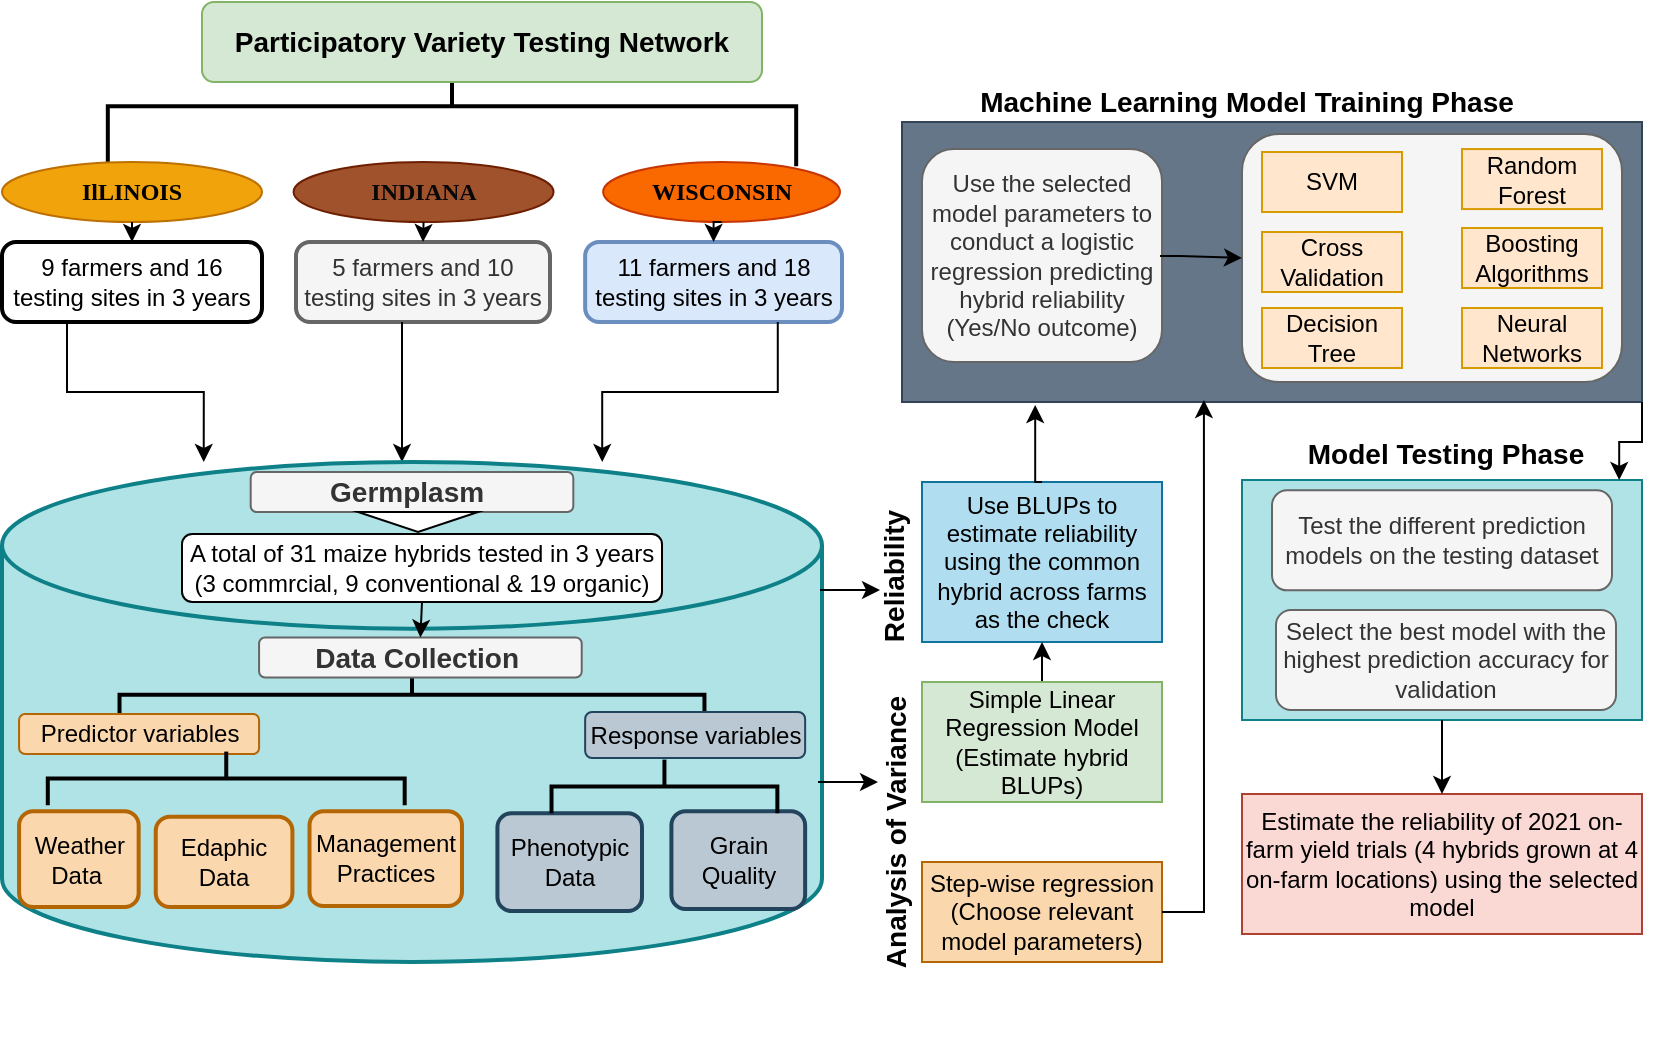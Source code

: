 <mxfile version="21.7.5" type="device">
  <diagram name="Page-1" id="Fiz4tTyIv2Z5_ciAH2sY">
    <mxGraphModel dx="2215" dy="845" grid="1" gridSize="10" guides="1" tooltips="1" connect="1" arrows="1" fold="1" page="1" pageScale="1" pageWidth="850" pageHeight="1100" math="0" shadow="0">
      <root>
        <mxCell id="0" />
        <mxCell id="1" parent="0" />
        <mxCell id="_6QANZMpYVllzjkCTZ0t-162" value="" style="edgeStyle=orthogonalEdgeStyle;rounded=0;orthogonalLoop=1;jettySize=auto;html=1;" edge="1" parent="1" source="_6QANZMpYVllzjkCTZ0t-103">
          <mxGeometry relative="1" as="geometry">
            <mxPoint x="600" y="126.77" as="targetPoint" />
          </mxGeometry>
        </mxCell>
        <mxCell id="_6QANZMpYVllzjkCTZ0t-164" value="" style="edgeStyle=orthogonalEdgeStyle;rounded=0;orthogonalLoop=1;jettySize=auto;html=1;" edge="1" parent="1" source="_6QANZMpYVllzjkCTZ0t-103">
          <mxGeometry relative="1" as="geometry">
            <mxPoint x="600" y="126.77" as="targetPoint" />
          </mxGeometry>
        </mxCell>
        <mxCell id="_6QANZMpYVllzjkCTZ0t-105" value="&lt;font style=&quot;font-size: 14px;&quot;&gt;&lt;b&gt;Model Validation Phase&lt;/b&gt;&lt;/font&gt;" style="text;html=1;strokeColor=none;fillColor=none;align=center;verticalAlign=middle;whiteSpace=wrap;rounded=0;" vertex="1" parent="1">
          <mxGeometry x="580" y="460" width="160" height="30" as="geometry" />
        </mxCell>
        <mxCell id="_6QANZMpYVllzjkCTZ0t-176" value="" style="group" vertex="1" connectable="0" parent="1">
          <mxGeometry x="-60" y="22" width="820" height="522.47" as="geometry" />
        </mxCell>
        <mxCell id="_6QANZMpYVllzjkCTZ0t-159" value="" style="group" vertex="1" connectable="0" parent="_6QANZMpYVllzjkCTZ0t-176">
          <mxGeometry width="420" height="230" as="geometry" />
        </mxCell>
        <mxCell id="_6QANZMpYVllzjkCTZ0t-150" value="" style="group" vertex="1" connectable="0" parent="_6QANZMpYVllzjkCTZ0t-159">
          <mxGeometry width="420" height="160" as="geometry" />
        </mxCell>
        <mxCell id="_6QANZMpYVllzjkCTZ0t-33" value="&lt;div style=&quot;&quot;&gt;&lt;span style=&quot;background-color: initial;&quot;&gt;9 farmers and 16 testing sites in 3 years&lt;/span&gt;&lt;/div&gt;" style="rounded=1;whiteSpace=wrap;html=1;absoluteArcSize=1;arcSize=14;strokeWidth=2;align=center;" vertex="1" parent="_6QANZMpYVllzjkCTZ0t-150">
          <mxGeometry y="120" width="130" height="40" as="geometry" />
        </mxCell>
        <mxCell id="_6QANZMpYVllzjkCTZ0t-35" value="" style="strokeWidth=2;html=1;shape=mxgraph.flowchart.annotation_2;align=left;labelPosition=right;pointerEvents=1;rotation=90;" vertex="1" parent="_6QANZMpYVllzjkCTZ0t-150">
          <mxGeometry x="195" y="-120" width="60" height="344.18" as="geometry" />
        </mxCell>
        <mxCell id="_6QANZMpYVllzjkCTZ0t-36" value="&lt;b&gt;&lt;font style=&quot;font-size: 14px;&quot;&gt;Participatory Variety Testing Network&lt;/font&gt;&lt;/b&gt;" style="rounded=1;whiteSpace=wrap;html=1;fillColor=#d5e8d4;strokeColor=#82b366;" vertex="1" parent="_6QANZMpYVllzjkCTZ0t-150">
          <mxGeometry x="100" width="280" height="40" as="geometry" />
        </mxCell>
        <mxCell id="_6QANZMpYVllzjkCTZ0t-39" value="&lt;b&gt;WISCONSIN&lt;/b&gt;" style="ellipse;whiteSpace=wrap;html=1;fillColor=#fa6800;fontColor=#000000;strokeColor=#C73500;fontFamily=Times New Roman;" vertex="1" parent="_6QANZMpYVllzjkCTZ0t-150">
          <mxGeometry x="300.57" y="80" width="118.43" height="30" as="geometry" />
        </mxCell>
        <mxCell id="_6QANZMpYVllzjkCTZ0t-40" value="&lt;font&gt;&lt;b&gt;INDIANA&lt;/b&gt;&lt;/font&gt;" style="ellipse;whiteSpace=wrap;html=1;fillColor=#a0522d;strokeColor=#6D1F00;fontFamily=Times New Roman;fontColor=#080808;" vertex="1" parent="_6QANZMpYVllzjkCTZ0t-150">
          <mxGeometry x="145.78" y="80" width="130" height="30" as="geometry" />
        </mxCell>
        <mxCell id="_6QANZMpYVllzjkCTZ0t-41" value="5 farmers and 10 testing sites in 3 years" style="rounded=1;whiteSpace=wrap;html=1;absoluteArcSize=1;arcSize=14;strokeWidth=2;fillColor=#f5f5f5;strokeColor=#666666;fontColor=#333333;align=center;" vertex="1" parent="_6QANZMpYVllzjkCTZ0t-150">
          <mxGeometry x="147" y="120" width="127" height="40" as="geometry" />
        </mxCell>
        <mxCell id="_6QANZMpYVllzjkCTZ0t-42" value="11 farmers and 18 testing sites in 3 years" style="rounded=1;whiteSpace=wrap;html=1;absoluteArcSize=1;arcSize=14;strokeWidth=2;fillColor=#dae8fc;strokeColor=#6c8ebf;align=center;" vertex="1" parent="_6QANZMpYVllzjkCTZ0t-150">
          <mxGeometry x="291.57" y="120" width="128.43" height="40" as="geometry" />
        </mxCell>
        <mxCell id="_6QANZMpYVllzjkCTZ0t-55" value="&lt;font face=&quot;Times New Roman&quot;&gt;&lt;b&gt;IlLINOIS&lt;/b&gt;&lt;/font&gt;" style="ellipse;whiteSpace=wrap;html=1;fillColor=#f0a30a;fontColor=#000000;strokeColor=#BD7000;" vertex="1" parent="_6QANZMpYVllzjkCTZ0t-150">
          <mxGeometry y="80" width="130" height="30" as="geometry" />
        </mxCell>
        <mxCell id="_6QANZMpYVllzjkCTZ0t-145" style="edgeStyle=orthogonalEdgeStyle;rounded=0;orthogonalLoop=1;jettySize=auto;html=1;exitX=0.5;exitY=1;exitDx=0;exitDy=0;entryX=0.5;entryY=0;entryDx=0;entryDy=0;" edge="1" parent="_6QANZMpYVllzjkCTZ0t-150" source="_6QANZMpYVllzjkCTZ0t-40" target="_6QANZMpYVllzjkCTZ0t-41">
          <mxGeometry relative="1" as="geometry" />
        </mxCell>
        <mxCell id="_6QANZMpYVllzjkCTZ0t-144" style="edgeStyle=orthogonalEdgeStyle;rounded=0;orthogonalLoop=1;jettySize=auto;html=1;exitX=0.5;exitY=1;exitDx=0;exitDy=0;entryX=0.5;entryY=0;entryDx=0;entryDy=0;" edge="1" parent="_6QANZMpYVllzjkCTZ0t-150" source="_6QANZMpYVllzjkCTZ0t-39" target="_6QANZMpYVllzjkCTZ0t-42">
          <mxGeometry relative="1" as="geometry" />
        </mxCell>
        <mxCell id="_6QANZMpYVllzjkCTZ0t-146" style="edgeStyle=orthogonalEdgeStyle;rounded=0;orthogonalLoop=1;jettySize=auto;html=1;exitX=0.5;exitY=1;exitDx=0;exitDy=0;entryX=0.5;entryY=0;entryDx=0;entryDy=0;" edge="1" parent="_6QANZMpYVllzjkCTZ0t-150" source="_6QANZMpYVllzjkCTZ0t-55" target="_6QANZMpYVllzjkCTZ0t-33">
          <mxGeometry relative="1" as="geometry" />
        </mxCell>
        <mxCell id="_6QANZMpYVllzjkCTZ0t-155" style="edgeStyle=orthogonalEdgeStyle;rounded=0;orthogonalLoop=1;jettySize=auto;html=1;entryX=0.868;entryY=0.04;entryDx=0;entryDy=0;entryPerimeter=0;" edge="1" parent="_6QANZMpYVllzjkCTZ0t-159">
          <mxGeometry relative="1" as="geometry">
            <mxPoint x="200" y="160" as="sourcePoint" />
            <mxPoint x="200" y="230" as="targetPoint" />
          </mxGeometry>
        </mxCell>
        <mxCell id="_6QANZMpYVllzjkCTZ0t-175" value="" style="group" vertex="1" connectable="0" parent="_6QANZMpYVllzjkCTZ0t-176">
          <mxGeometry y="38.09" width="820" height="484.38" as="geometry" />
        </mxCell>
        <mxCell id="_6QANZMpYVllzjkCTZ0t-114" value="&lt;span style=&quot;font-size: 14px;&quot;&gt;&lt;b&gt;Model Testing Phase&lt;/b&gt;&lt;/span&gt;" style="text;html=1;strokeColor=none;fillColor=none;align=center;verticalAlign=middle;whiteSpace=wrap;rounded=0;" vertex="1" parent="_6QANZMpYVllzjkCTZ0t-175">
          <mxGeometry x="637" y="173.09" width="170" height="30" as="geometry" />
        </mxCell>
        <mxCell id="_6QANZMpYVllzjkCTZ0t-174" value="" style="group" vertex="1" connectable="0" parent="_6QANZMpYVllzjkCTZ0t-175">
          <mxGeometry width="820" height="484.38" as="geometry" />
        </mxCell>
        <mxCell id="_6QANZMpYVllzjkCTZ0t-96" value="Estimate the reliability of 2021 on-farm yield trials (4 hybrids grown at 4 on-farm locations) using the selected model" style="rounded=0;whiteSpace=wrap;html=1;fillColor=#fad9d5;strokeColor=#ae4132;" vertex="1" parent="_6QANZMpYVllzjkCTZ0t-174">
          <mxGeometry x="620" y="357.91" width="200" height="70" as="geometry" />
        </mxCell>
        <mxCell id="_6QANZMpYVllzjkCTZ0t-172" value="" style="group" vertex="1" connectable="0" parent="_6QANZMpYVllzjkCTZ0t-174">
          <mxGeometry width="820" height="484.38" as="geometry" />
        </mxCell>
        <mxCell id="_6QANZMpYVllzjkCTZ0t-85" value="" style="rounded=0;whiteSpace=wrap;html=1;fillColor=#b0e3e6;strokeColor=#0e8088;" vertex="1" parent="_6QANZMpYVllzjkCTZ0t-172">
          <mxGeometry x="620" y="200.91" width="200" height="120" as="geometry" />
        </mxCell>
        <mxCell id="_6QANZMpYVllzjkCTZ0t-115" value="Test the different prediction models on the testing dataset" style="rounded=1;whiteSpace=wrap;html=1;fillColor=#f5f5f5;fontColor=#333333;strokeColor=#666666;" vertex="1" parent="_6QANZMpYVllzjkCTZ0t-172">
          <mxGeometry x="635" y="206.09" width="170" height="50" as="geometry" />
        </mxCell>
        <mxCell id="_6QANZMpYVllzjkCTZ0t-116" value="Select the best model with the highest prediction accuracy for validation" style="rounded=1;whiteSpace=wrap;html=1;fillColor=#f5f5f5;fontColor=#333333;strokeColor=#666666;" vertex="1" parent="_6QANZMpYVllzjkCTZ0t-172">
          <mxGeometry x="637" y="265.91" width="170" height="50" as="geometry" />
        </mxCell>
        <mxCell id="_6QANZMpYVllzjkCTZ0t-171" value="" style="group" vertex="1" connectable="0" parent="_6QANZMpYVllzjkCTZ0t-172">
          <mxGeometry width="820" height="484.38" as="geometry" />
        </mxCell>
        <mxCell id="_6QANZMpYVllzjkCTZ0t-9" value="Data Collectiom" style="group" vertex="1" connectable="0" parent="_6QANZMpYVllzjkCTZ0t-171">
          <mxGeometry y="191.91" width="421.57" height="292.47" as="geometry" />
        </mxCell>
        <mxCell id="_6QANZMpYVllzjkCTZ0t-1" value="" style="strokeWidth=2;html=1;shape=mxgraph.flowchart.database;whiteSpace=wrap;fillColor=#b0e3e6;strokeColor=#0e8088;" vertex="1" parent="_6QANZMpYVllzjkCTZ0t-9">
          <mxGeometry width="410" height="250" as="geometry" />
        </mxCell>
        <mxCell id="_6QANZMpYVllzjkCTZ0t-133" value="A total of 31 maize hybrids tested in 3 years (3 commrcial, 9 conventional &amp;amp; 19 organic)" style="rounded=1;whiteSpace=wrap;html=1;" vertex="1" parent="_6QANZMpYVllzjkCTZ0t-9">
          <mxGeometry x="90" y="36" width="240" height="34" as="geometry" />
        </mxCell>
        <mxCell id="_6QANZMpYVllzjkCTZ0t-160" value="" style="group" vertex="1" connectable="0" parent="_6QANZMpYVllzjkCTZ0t-9">
          <mxGeometry x="8.54" y="5" width="393.03" height="219.52" as="geometry" />
        </mxCell>
        <mxCell id="_6QANZMpYVllzjkCTZ0t-131" value="" style="group" vertex="1" connectable="0" parent="_6QANZMpYVllzjkCTZ0t-160">
          <mxGeometry y="91.77" width="393.03" height="127.75" as="geometry" />
        </mxCell>
        <mxCell id="_6QANZMpYVllzjkCTZ0t-2" value="Weather&lt;br&gt;Data&amp;nbsp;" style="rounded=1;whiteSpace=wrap;html=1;absoluteArcSize=1;arcSize=14;strokeWidth=2;fillColor=#fad7ac;strokeColor=#b46504;" vertex="1" parent="_6QANZMpYVllzjkCTZ0t-131">
          <mxGeometry x="0.002" y="77.862" width="59.792" height="47.895" as="geometry" />
        </mxCell>
        <mxCell id="_6QANZMpYVllzjkCTZ0t-3" value="Management&lt;br&gt;Practices" style="rounded=1;whiteSpace=wrap;html=1;absoluteArcSize=1;arcSize=14;strokeWidth=2;fillColor=#fad7ac;strokeColor=#b46504;" vertex="1" parent="_6QANZMpYVllzjkCTZ0t-131">
          <mxGeometry x="145.21" y="77.86" width="76.25" height="47.37" as="geometry" />
        </mxCell>
        <mxCell id="_6QANZMpYVllzjkCTZ0t-4" value="Edaphic Data" style="rounded=1;whiteSpace=wrap;html=1;absoluteArcSize=1;arcSize=14;strokeWidth=2;fillColor=#fad7ac;strokeColor=#b46504;" vertex="1" parent="_6QANZMpYVllzjkCTZ0t-131">
          <mxGeometry x="68.335" y="80.598" width="68.333" height="45.158" as="geometry" />
        </mxCell>
        <mxCell id="_6QANZMpYVllzjkCTZ0t-8" value="Phenotypic Data" style="rounded=1;whiteSpace=wrap;html=1;absoluteArcSize=1;arcSize=14;strokeWidth=2;fillColor=#bac8d3;strokeColor=#23445d;" vertex="1" parent="_6QANZMpYVllzjkCTZ0t-131">
          <mxGeometry x="239.17" y="78.86" width="72.29" height="48.89" as="geometry" />
        </mxCell>
        <mxCell id="_6QANZMpYVllzjkCTZ0t-10" value="Grain Quality" style="rounded=1;whiteSpace=wrap;html=1;absoluteArcSize=1;arcSize=14;strokeWidth=2;fillColor=#bac8d3;strokeColor=#23445d;" vertex="1" parent="_6QANZMpYVllzjkCTZ0t-131">
          <mxGeometry x="326.16" y="77.86" width="66.87" height="48.89" as="geometry" />
        </mxCell>
        <mxCell id="_6QANZMpYVllzjkCTZ0t-16" value="" style="strokeWidth=2;html=1;shape=mxgraph.flowchart.annotation_2;align=left;labelPosition=right;pointerEvents=1;rotation=90;" vertex="1" parent="_6QANZMpYVllzjkCTZ0t-131">
          <mxGeometry x="182.8" y="-126.58" width="27.31" height="292.47" as="geometry" />
        </mxCell>
        <mxCell id="_6QANZMpYVllzjkCTZ0t-19" value="Predictor variables" style="rounded=1;whiteSpace=wrap;html=1;fillColor=#fad7ac;strokeColor=#b46504;" vertex="1" parent="_6QANZMpYVllzjkCTZ0t-131">
          <mxGeometry y="29.23" width="120" height="20" as="geometry" />
        </mxCell>
        <mxCell id="_6QANZMpYVllzjkCTZ0t-18" value="Response variables" style="rounded=1;whiteSpace=wrap;html=1;fillColor=#bac8d3;strokeColor=#23445d;" vertex="1" parent="_6QANZMpYVllzjkCTZ0t-131">
          <mxGeometry x="283.03" y="28.23" width="110" height="23" as="geometry" />
        </mxCell>
        <mxCell id="_6QANZMpYVllzjkCTZ0t-26" value="" style="strokeWidth=2;html=1;shape=mxgraph.flowchart.annotation_2;align=left;labelPosition=right;pointerEvents=1;rotation=90;" vertex="1" parent="_6QANZMpYVllzjkCTZ0t-131">
          <mxGeometry x="90.14" y="-27.75" width="26.88" height="178.44" as="geometry" />
        </mxCell>
        <mxCell id="_6QANZMpYVllzjkCTZ0t-27" value="" style="strokeWidth=2;html=1;shape=mxgraph.flowchart.annotation_2;align=left;labelPosition=right;pointerEvents=1;rotation=90;" vertex="1" parent="_6QANZMpYVllzjkCTZ0t-131">
          <mxGeometry x="309.24" y="9.01" width="26.88" height="112.92" as="geometry" />
        </mxCell>
        <mxCell id="_6QANZMpYVllzjkCTZ0t-23" value="&lt;font style=&quot;font-size: 14px;&quot;&gt;&lt;b&gt;Data Collection&amp;nbsp;&lt;/b&gt;&lt;/font&gt;" style="rounded=1;whiteSpace=wrap;html=1;fillColor=#f5f5f5;fontColor=#333333;strokeColor=#666666;" vertex="1" parent="_6QANZMpYVllzjkCTZ0t-131">
          <mxGeometry x="120" y="-9" width="161.32" height="20" as="geometry" />
        </mxCell>
        <mxCell id="_6QANZMpYVllzjkCTZ0t-132" value="&lt;font style=&quot;font-size: 14px;&quot;&gt;&lt;b&gt;Germplasm&amp;nbsp;&lt;/b&gt;&lt;/font&gt;" style="rounded=1;whiteSpace=wrap;html=1;fillColor=#f5f5f5;fontColor=#333333;strokeColor=#666666;" vertex="1" parent="_6QANZMpYVllzjkCTZ0t-160">
          <mxGeometry x="115.8" width="161.32" height="20" as="geometry" />
        </mxCell>
        <mxCell id="_6QANZMpYVllzjkCTZ0t-137" value="" style="triangle;whiteSpace=wrap;html=1;rotation=90;" vertex="1" parent="_6QANZMpYVllzjkCTZ0t-160">
          <mxGeometry x="194.46" y="-5" width="10" height="60" as="geometry" />
        </mxCell>
        <mxCell id="_6QANZMpYVllzjkCTZ0t-136" style="edgeStyle=orthogonalEdgeStyle;rounded=0;orthogonalLoop=1;jettySize=auto;html=1;exitX=0.5;exitY=1;exitDx=0;exitDy=0;entryX=0.5;entryY=0;entryDx=0;entryDy=0;" edge="1" parent="_6QANZMpYVllzjkCTZ0t-9" source="_6QANZMpYVllzjkCTZ0t-133" target="_6QANZMpYVllzjkCTZ0t-23">
          <mxGeometry relative="1" as="geometry" />
        </mxCell>
        <mxCell id="_6QANZMpYVllzjkCTZ0t-170" value="" style="group" vertex="1" connectable="0" parent="_6QANZMpYVllzjkCTZ0t-171">
          <mxGeometry x="418" width="402" height="446.91" as="geometry" />
        </mxCell>
        <mxCell id="_6QANZMpYVllzjkCTZ0t-66" value="&lt;div style=&quot;&quot;&gt;Use BLUPs to estimate reliability using the common hybrid across farms as the check&lt;/div&gt;" style="rounded=0;whiteSpace=wrap;html=1;fillColor=#b1ddf0;strokeColor=#10739e;align=center;" vertex="1" parent="_6QANZMpYVllzjkCTZ0t-170">
          <mxGeometry x="42" y="201.91" width="120" height="80" as="geometry" />
        </mxCell>
        <mxCell id="_6QANZMpYVllzjkCTZ0t-101" style="edgeStyle=orthogonalEdgeStyle;rounded=0;orthogonalLoop=1;jettySize=auto;html=1;exitX=0.5;exitY=0;exitDx=0;exitDy=0;entryX=0.5;entryY=1;entryDx=0;entryDy=0;" edge="1" parent="_6QANZMpYVllzjkCTZ0t-170" source="_6QANZMpYVllzjkCTZ0t-64" target="_6QANZMpYVllzjkCTZ0t-66">
          <mxGeometry relative="1" as="geometry" />
        </mxCell>
        <mxCell id="_6QANZMpYVllzjkCTZ0t-64" value="&lt;div style=&quot;&quot;&gt;&lt;span style=&quot;background-color: initial;&quot;&gt;Simple Linear Regression Model&lt;/span&gt;&lt;/div&gt;&lt;div style=&quot;&quot;&gt;&lt;span style=&quot;background-color: initial;&quot;&gt;(Estimate hybrid BLUPs)&lt;/span&gt;&lt;/div&gt;" style="rounded=0;whiteSpace=wrap;html=1;fillColor=#d5e8d4;strokeColor=#82b366;align=center;" vertex="1" parent="_6QANZMpYVllzjkCTZ0t-170">
          <mxGeometry x="42" y="301.91" width="120" height="60" as="geometry" />
        </mxCell>
        <mxCell id="_6QANZMpYVllzjkCTZ0t-72" value="&lt;b&gt;&lt;font style=&quot;font-size: 14px;&quot;&gt;Analysis of Variance&lt;/font&gt;&lt;/b&gt;" style="text;strokeColor=none;align=center;fillColor=none;html=1;verticalAlign=middle;whiteSpace=wrap;rounded=0;rotation=-90;" vertex="1" parent="_6QANZMpYVllzjkCTZ0t-170">
          <mxGeometry x="-41" y="361.91" width="140" height="30" as="geometry" />
        </mxCell>
        <mxCell id="_6QANZMpYVllzjkCTZ0t-73" value="Step-wise regression&lt;br&gt;(Choose relevant model parameters)" style="rounded=0;whiteSpace=wrap;html=1;fillColor=#fad7ac;strokeColor=#b46504;" vertex="1" parent="_6QANZMpYVllzjkCTZ0t-170">
          <mxGeometry x="42" y="391.91" width="120" height="50" as="geometry" />
        </mxCell>
        <mxCell id="_6QANZMpYVllzjkCTZ0t-75" value="&lt;b&gt;&lt;font style=&quot;font-size: 14px;&quot;&gt;Reliability&lt;/font&gt;&lt;/b&gt;" style="text;strokeColor=none;align=center;fillColor=none;html=1;verticalAlign=middle;whiteSpace=wrap;rounded=0;rotation=-90;" vertex="1" parent="_6QANZMpYVllzjkCTZ0t-170">
          <mxGeometry x="-17" y="233.91" width="90" height="30" as="geometry" />
        </mxCell>
        <mxCell id="_6QANZMpYVllzjkCTZ0t-83" value="" style="endArrow=classic;html=1;rounded=0;" edge="1" parent="_6QANZMpYVllzjkCTZ0t-170">
          <mxGeometry width="50" height="50" relative="1" as="geometry">
            <mxPoint x="-10" y="351.91" as="sourcePoint" />
            <mxPoint x="20" y="351.91" as="targetPoint" />
            <Array as="points">
              <mxPoint y="351.91" />
            </Array>
          </mxGeometry>
        </mxCell>
        <mxCell id="_6QANZMpYVllzjkCTZ0t-84" value="" style="endArrow=classic;html=1;rounded=0;" edge="1" parent="_6QANZMpYVllzjkCTZ0t-170">
          <mxGeometry width="50" height="50" relative="1" as="geometry">
            <mxPoint x="-9" y="255.91" as="sourcePoint" />
            <mxPoint x="21" y="255.91" as="targetPoint" />
            <Array as="points">
              <mxPoint x="1" y="255.91" />
            </Array>
          </mxGeometry>
        </mxCell>
        <mxCell id="_6QANZMpYVllzjkCTZ0t-165" value="" style="group" vertex="1" connectable="0" parent="_6QANZMpYVllzjkCTZ0t-170">
          <mxGeometry x="32" width="370" height="161.91" as="geometry" />
        </mxCell>
        <mxCell id="_6QANZMpYVllzjkCTZ0t-65" value="" style="rounded=0;whiteSpace=wrap;html=1;fillColor=#647687;strokeColor=#314354;fontColor=#ffffff;" vertex="1" parent="_6QANZMpYVllzjkCTZ0t-165">
          <mxGeometry y="21.91" width="370" height="140" as="geometry" />
        </mxCell>
        <mxCell id="_6QANZMpYVllzjkCTZ0t-103" value="Use the selected model parameters to conduct a logistic regression predicting hybrid reliability (Yes/No outcome)" style="rounded=1;whiteSpace=wrap;html=1;fillColor=#f5f5f5;fontColor=#333333;strokeColor=#666666;" vertex="1" parent="_6QANZMpYVllzjkCTZ0t-165">
          <mxGeometry x="10" y="35.45" width="120" height="106.46" as="geometry" />
        </mxCell>
        <mxCell id="_6QANZMpYVllzjkCTZ0t-104" value="&lt;font style=&quot;font-size: 14px;&quot;&gt;&lt;b&gt;Machine Learning Model Training Phase&lt;/b&gt;&lt;/font&gt;" style="text;html=1;strokeColor=none;fillColor=none;align=center;verticalAlign=middle;whiteSpace=wrap;rounded=0;" vertex="1" parent="_6QANZMpYVllzjkCTZ0t-165">
          <mxGeometry x="35" width="275" height="22.91" as="geometry" />
        </mxCell>
        <mxCell id="_6QANZMpYVllzjkCTZ0t-108" value="" style="rounded=1;whiteSpace=wrap;html=1;fillColor=#f5f5f5;fontColor=#333333;strokeColor=#666666;" vertex="1" parent="_6QANZMpYVllzjkCTZ0t-165">
          <mxGeometry x="170" y="27.91" width="190" height="124" as="geometry" />
        </mxCell>
        <mxCell id="_6QANZMpYVllzjkCTZ0t-124" value="SVM" style="rounded=0;whiteSpace=wrap;html=1;fillColor=#ffe6cc;strokeColor=#d79b00;" vertex="1" parent="_6QANZMpYVllzjkCTZ0t-165">
          <mxGeometry x="180" y="36.91" width="70" height="30" as="geometry" />
        </mxCell>
        <mxCell id="_6QANZMpYVllzjkCTZ0t-125" value="Decision Tree" style="rounded=0;whiteSpace=wrap;html=1;fillColor=#ffe6cc;strokeColor=#d79b00;" vertex="1" parent="_6QANZMpYVllzjkCTZ0t-165">
          <mxGeometry x="180" y="114.91" width="70" height="30" as="geometry" />
        </mxCell>
        <mxCell id="_6QANZMpYVllzjkCTZ0t-126" value="Cross Validation" style="rounded=0;whiteSpace=wrap;html=1;fillColor=#ffe6cc;strokeColor=#d79b00;" vertex="1" parent="_6QANZMpYVllzjkCTZ0t-165">
          <mxGeometry x="180" y="76.91" width="70" height="30" as="geometry" />
        </mxCell>
        <mxCell id="_6QANZMpYVllzjkCTZ0t-127" value="Random Forest" style="rounded=0;whiteSpace=wrap;html=1;fillColor=#ffe6cc;strokeColor=#d79b00;" vertex="1" parent="_6QANZMpYVllzjkCTZ0t-165">
          <mxGeometry x="280" y="35.45" width="70" height="30" as="geometry" />
        </mxCell>
        <mxCell id="_6QANZMpYVllzjkCTZ0t-128" value="Boosting Algorithms" style="rounded=0;whiteSpace=wrap;html=1;fillColor=#ffe6cc;strokeColor=#d79b00;" vertex="1" parent="_6QANZMpYVllzjkCTZ0t-165">
          <mxGeometry x="280" y="74.91" width="70" height="30" as="geometry" />
        </mxCell>
        <mxCell id="_6QANZMpYVllzjkCTZ0t-130" value="Neural Networks" style="rounded=0;whiteSpace=wrap;html=1;fillColor=#ffe6cc;strokeColor=#d79b00;" vertex="1" parent="_6QANZMpYVllzjkCTZ0t-165">
          <mxGeometry x="280" y="114.91" width="70" height="30" as="geometry" />
        </mxCell>
        <mxCell id="_6QANZMpYVllzjkCTZ0t-143" value="" style="endArrow=classic;html=1;rounded=0;entryX=0;entryY=0.5;entryDx=0;entryDy=0;" edge="1" parent="_6QANZMpYVllzjkCTZ0t-165" target="_6QANZMpYVllzjkCTZ0t-108">
          <mxGeometry width="50" height="50" relative="1" as="geometry">
            <mxPoint x="129" y="88.91" as="sourcePoint" />
            <mxPoint x="159" y="88.91" as="targetPoint" />
            <Array as="points">
              <mxPoint x="139" y="88.91" />
            </Array>
          </mxGeometry>
        </mxCell>
        <mxCell id="_6QANZMpYVllzjkCTZ0t-110" style="edgeStyle=orthogonalEdgeStyle;rounded=0;orthogonalLoop=1;jettySize=auto;html=1;exitX=0.5;exitY=0;exitDx=0;exitDy=0;entryX=0.18;entryY=1.011;entryDx=0;entryDy=0;entryPerimeter=0;" edge="1" parent="_6QANZMpYVllzjkCTZ0t-170" source="_6QANZMpYVllzjkCTZ0t-66" target="_6QANZMpYVllzjkCTZ0t-65">
          <mxGeometry relative="1" as="geometry">
            <mxPoint x="102" y="171.91" as="targetPoint" />
          </mxGeometry>
        </mxCell>
        <mxCell id="_6QANZMpYVllzjkCTZ0t-109" style="edgeStyle=orthogonalEdgeStyle;rounded=0;orthogonalLoop=1;jettySize=auto;html=1;exitX=1;exitY=0.5;exitDx=0;exitDy=0;entryX=0.408;entryY=0.993;entryDx=0;entryDy=0;entryPerimeter=0;" edge="1" parent="_6QANZMpYVllzjkCTZ0t-170" source="_6QANZMpYVllzjkCTZ0t-73" target="_6QANZMpYVllzjkCTZ0t-65">
          <mxGeometry relative="1" as="geometry">
            <mxPoint x="183" y="171.91" as="targetPoint" />
          </mxGeometry>
        </mxCell>
        <mxCell id="_6QANZMpYVllzjkCTZ0t-139" style="edgeStyle=orthogonalEdgeStyle;rounded=0;orthogonalLoop=1;jettySize=auto;html=1;exitX=1;exitY=1;exitDx=0;exitDy=0;entryX=0.943;entryY=0;entryDx=0;entryDy=0;entryPerimeter=0;" edge="1" parent="_6QANZMpYVllzjkCTZ0t-172" source="_6QANZMpYVllzjkCTZ0t-65" target="_6QANZMpYVllzjkCTZ0t-85">
          <mxGeometry relative="1" as="geometry" />
        </mxCell>
        <mxCell id="_6QANZMpYVllzjkCTZ0t-140" style="edgeStyle=orthogonalEdgeStyle;rounded=0;orthogonalLoop=1;jettySize=auto;html=1;exitX=0.5;exitY=1;exitDx=0;exitDy=0;entryX=0.5;entryY=0;entryDx=0;entryDy=0;" edge="1" parent="_6QANZMpYVllzjkCTZ0t-174" source="_6QANZMpYVllzjkCTZ0t-85" target="_6QANZMpYVllzjkCTZ0t-96">
          <mxGeometry relative="1" as="geometry" />
        </mxCell>
        <mxCell id="_6QANZMpYVllzjkCTZ0t-157" style="edgeStyle=orthogonalEdgeStyle;rounded=0;orthogonalLoop=1;jettySize=auto;html=1;exitX=0.25;exitY=1;exitDx=0;exitDy=0;entryX=0.246;entryY=0;entryDx=0;entryDy=0;entryPerimeter=0;" edge="1" parent="_6QANZMpYVllzjkCTZ0t-176" source="_6QANZMpYVllzjkCTZ0t-33" target="_6QANZMpYVllzjkCTZ0t-1">
          <mxGeometry relative="1" as="geometry" />
        </mxCell>
        <mxCell id="_6QANZMpYVllzjkCTZ0t-158" style="edgeStyle=orthogonalEdgeStyle;rounded=0;orthogonalLoop=1;jettySize=auto;html=1;exitX=0.75;exitY=1;exitDx=0;exitDy=0;entryX=0.732;entryY=0;entryDx=0;entryDy=0;entryPerimeter=0;" edge="1" parent="_6QANZMpYVllzjkCTZ0t-176" source="_6QANZMpYVllzjkCTZ0t-42" target="_6QANZMpYVllzjkCTZ0t-1">
          <mxGeometry relative="1" as="geometry" />
        </mxCell>
      </root>
    </mxGraphModel>
  </diagram>
</mxfile>
